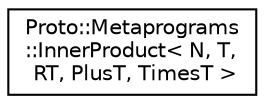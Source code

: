 digraph "Graphical Class Hierarchy"
{
  edge [fontname="Helvetica",fontsize="10",labelfontname="Helvetica",labelfontsize="10"];
  node [fontname="Helvetica",fontsize="10",shape=record];
  rankdir="LR";
  Node0 [label="Proto::Metaprograms\l::InnerProduct\< N, T,\l RT, PlusT, TimesT \>",height=0.2,width=0.4,color="black", fillcolor="white", style="filled",URL="$structProto_1_1Metaprograms_1_1InnerProduct.html"];
}
